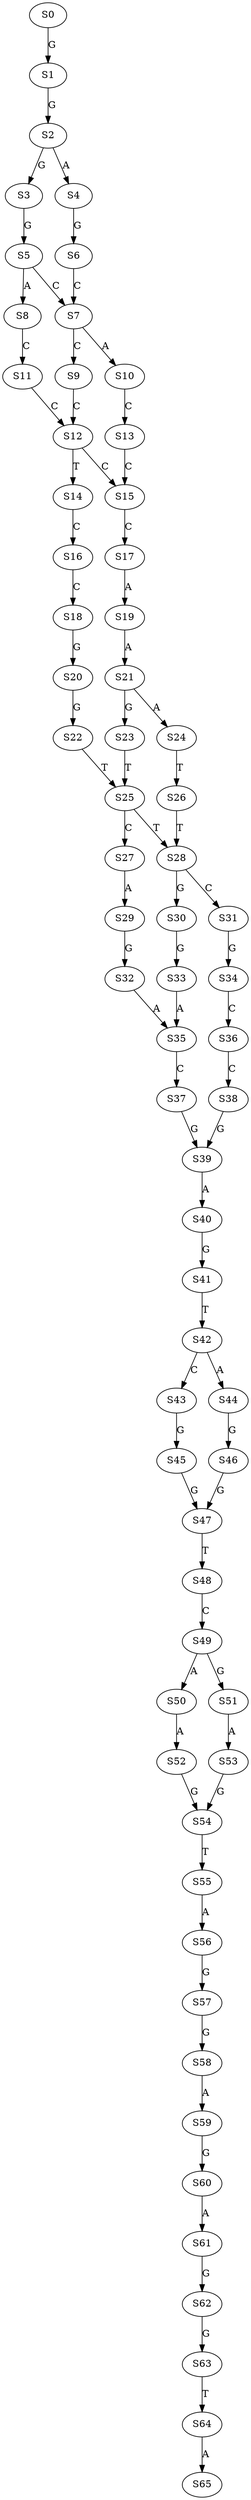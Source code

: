 strict digraph  {
	S0 -> S1 [ label = G ];
	S1 -> S2 [ label = G ];
	S2 -> S3 [ label = G ];
	S2 -> S4 [ label = A ];
	S3 -> S5 [ label = G ];
	S4 -> S6 [ label = G ];
	S5 -> S7 [ label = C ];
	S5 -> S8 [ label = A ];
	S6 -> S7 [ label = C ];
	S7 -> S9 [ label = C ];
	S7 -> S10 [ label = A ];
	S8 -> S11 [ label = C ];
	S9 -> S12 [ label = C ];
	S10 -> S13 [ label = C ];
	S11 -> S12 [ label = C ];
	S12 -> S14 [ label = T ];
	S12 -> S15 [ label = C ];
	S13 -> S15 [ label = C ];
	S14 -> S16 [ label = C ];
	S15 -> S17 [ label = C ];
	S16 -> S18 [ label = C ];
	S17 -> S19 [ label = A ];
	S18 -> S20 [ label = G ];
	S19 -> S21 [ label = A ];
	S20 -> S22 [ label = G ];
	S21 -> S23 [ label = G ];
	S21 -> S24 [ label = A ];
	S22 -> S25 [ label = T ];
	S23 -> S25 [ label = T ];
	S24 -> S26 [ label = T ];
	S25 -> S27 [ label = C ];
	S25 -> S28 [ label = T ];
	S26 -> S28 [ label = T ];
	S27 -> S29 [ label = A ];
	S28 -> S30 [ label = G ];
	S28 -> S31 [ label = C ];
	S29 -> S32 [ label = G ];
	S30 -> S33 [ label = G ];
	S31 -> S34 [ label = G ];
	S32 -> S35 [ label = A ];
	S33 -> S35 [ label = A ];
	S34 -> S36 [ label = C ];
	S35 -> S37 [ label = C ];
	S36 -> S38 [ label = C ];
	S37 -> S39 [ label = G ];
	S38 -> S39 [ label = G ];
	S39 -> S40 [ label = A ];
	S40 -> S41 [ label = G ];
	S41 -> S42 [ label = T ];
	S42 -> S43 [ label = C ];
	S42 -> S44 [ label = A ];
	S43 -> S45 [ label = G ];
	S44 -> S46 [ label = G ];
	S45 -> S47 [ label = G ];
	S46 -> S47 [ label = G ];
	S47 -> S48 [ label = T ];
	S48 -> S49 [ label = C ];
	S49 -> S50 [ label = A ];
	S49 -> S51 [ label = G ];
	S50 -> S52 [ label = A ];
	S51 -> S53 [ label = A ];
	S52 -> S54 [ label = G ];
	S53 -> S54 [ label = G ];
	S54 -> S55 [ label = T ];
	S55 -> S56 [ label = A ];
	S56 -> S57 [ label = G ];
	S57 -> S58 [ label = G ];
	S58 -> S59 [ label = A ];
	S59 -> S60 [ label = G ];
	S60 -> S61 [ label = A ];
	S61 -> S62 [ label = G ];
	S62 -> S63 [ label = G ];
	S63 -> S64 [ label = T ];
	S64 -> S65 [ label = A ];
}
